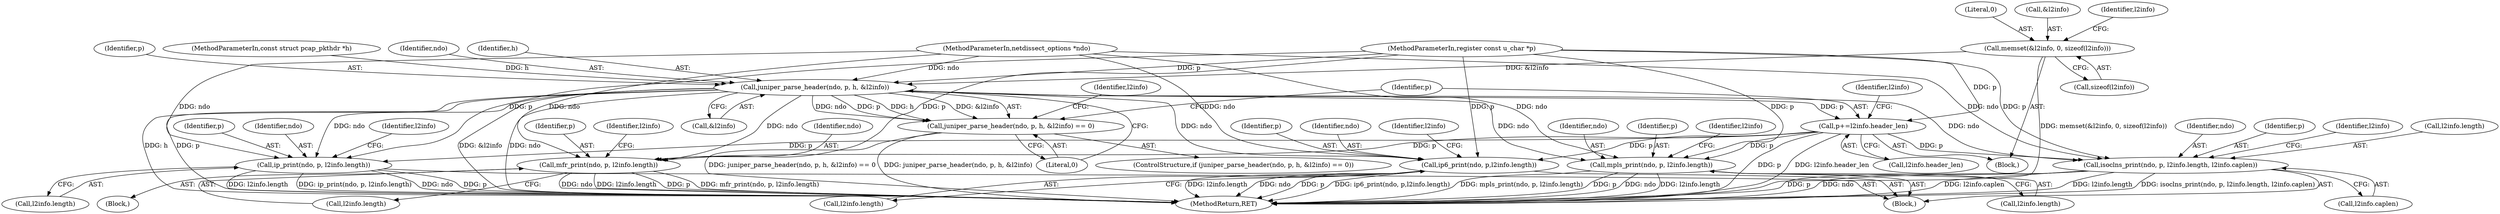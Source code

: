 digraph "1_tcpdump_1dcd10aceabbc03bf571ea32b892c522cbe923de_7@API" {
"1000110" [label="(Call,memset(&l2info, 0, sizeof(l2info)))"];
"1000123" [label="(Call,juniper_parse_header(ndo, p, h, &l2info))"];
"1000122" [label="(Call,juniper_parse_header(ndo, p, h, &l2info) == 0)"];
"1000134" [label="(Call,p+=l2info.header_len)"];
"1000146" [label="(Call,mfr_print(ndo, p, l2info.length))"];
"1000169" [label="(Call,ip_print(ndo, p, l2info.length))"];
"1000180" [label="(Call,ip6_print(ndo, p,l2info.length))"];
"1000191" [label="(Call,mpls_print(ndo, p, l2info.length))"];
"1000202" [label="(Call,isoclns_print(ndo, p, l2info.length, l2info.caplen))"];
"1000105" [label="(MethodParameterIn,netdissect_options *ndo)"];
"1000123" [label="(Call,juniper_parse_header(ndo, p, h, &l2info))"];
"1000113" [label="(Literal,0)"];
"1000146" [label="(Call,mfr_print(ndo, p, l2info.length))"];
"1000203" [label="(Identifier,ndo)"];
"1000145" [label="(Block,)"];
"1000192" [label="(Identifier,ndo)"];
"1000172" [label="(Call,l2info.length)"];
"1000142" [label="(Identifier,l2info)"];
"1000193" [label="(Identifier,p)"];
"1000183" [label="(Call,l2info.length)"];
"1000170" [label="(Identifier,ndo)"];
"1000199" [label="(Identifier,l2info)"];
"1000122" [label="(Call,juniper_parse_header(ndo, p, h, &l2info) == 0)"];
"1000204" [label="(Identifier,p)"];
"1000124" [label="(Identifier,ndo)"];
"1000136" [label="(Call,l2info.header_len)"];
"1000177" [label="(Identifier,l2info)"];
"1000147" [label="(Identifier,ndo)"];
"1000114" [label="(Call,sizeof(l2info))"];
"1000126" [label="(Identifier,h)"];
"1000181" [label="(Identifier,ndo)"];
"1000134" [label="(Call,p+=l2info.header_len)"];
"1000180" [label="(Call,ip6_print(ndo, p,l2info.length))"];
"1000294" [label="(MethodReturn,RET)"];
"1000127" [label="(Call,&l2info)"];
"1000194" [label="(Call,l2info.length)"];
"1000148" [label="(Identifier,p)"];
"1000125" [label="(Identifier,p)"];
"1000167" [label="(Block,)"];
"1000111" [label="(Call,&l2info)"];
"1000132" [label="(Identifier,l2info)"];
"1000108" [label="(Block,)"];
"1000135" [label="(Identifier,p)"];
"1000208" [label="(Call,l2info.caplen)"];
"1000188" [label="(Identifier,l2info)"];
"1000106" [label="(MethodParameterIn,const struct pcap_pkthdr *h)"];
"1000169" [label="(Call,ip_print(ndo, p, l2info.length))"];
"1000171" [label="(Identifier,p)"];
"1000191" [label="(Call,mpls_print(ndo, p, l2info.length))"];
"1000213" [label="(Identifier,l2info)"];
"1000149" [label="(Call,l2info.length)"];
"1000110" [label="(Call,memset(&l2info, 0, sizeof(l2info)))"];
"1000205" [label="(Call,l2info.length)"];
"1000107" [label="(MethodParameterIn,register const u_char *p)"];
"1000129" [label="(Literal,0)"];
"1000202" [label="(Call,isoclns_print(ndo, p, l2info.length, l2info.caplen))"];
"1000154" [label="(Identifier,l2info)"];
"1000118" [label="(Identifier,l2info)"];
"1000121" [label="(ControlStructure,if (juniper_parse_header(ndo, p, h, &l2info) == 0))"];
"1000182" [label="(Identifier,p)"];
"1000110" -> "1000108"  [label="AST: "];
"1000110" -> "1000114"  [label="CFG: "];
"1000111" -> "1000110"  [label="AST: "];
"1000113" -> "1000110"  [label="AST: "];
"1000114" -> "1000110"  [label="AST: "];
"1000118" -> "1000110"  [label="CFG: "];
"1000110" -> "1000294"  [label="DDG: memset(&l2info, 0, sizeof(l2info))"];
"1000110" -> "1000123"  [label="DDG: &l2info"];
"1000123" -> "1000122"  [label="AST: "];
"1000123" -> "1000127"  [label="CFG: "];
"1000124" -> "1000123"  [label="AST: "];
"1000125" -> "1000123"  [label="AST: "];
"1000126" -> "1000123"  [label="AST: "];
"1000127" -> "1000123"  [label="AST: "];
"1000129" -> "1000123"  [label="CFG: "];
"1000123" -> "1000294"  [label="DDG: h"];
"1000123" -> "1000294"  [label="DDG: p"];
"1000123" -> "1000294"  [label="DDG: &l2info"];
"1000123" -> "1000294"  [label="DDG: ndo"];
"1000123" -> "1000122"  [label="DDG: ndo"];
"1000123" -> "1000122"  [label="DDG: p"];
"1000123" -> "1000122"  [label="DDG: h"];
"1000123" -> "1000122"  [label="DDG: &l2info"];
"1000105" -> "1000123"  [label="DDG: ndo"];
"1000107" -> "1000123"  [label="DDG: p"];
"1000106" -> "1000123"  [label="DDG: h"];
"1000123" -> "1000134"  [label="DDG: p"];
"1000123" -> "1000146"  [label="DDG: ndo"];
"1000123" -> "1000169"  [label="DDG: ndo"];
"1000123" -> "1000180"  [label="DDG: ndo"];
"1000123" -> "1000191"  [label="DDG: ndo"];
"1000123" -> "1000202"  [label="DDG: ndo"];
"1000122" -> "1000121"  [label="AST: "];
"1000122" -> "1000129"  [label="CFG: "];
"1000129" -> "1000122"  [label="AST: "];
"1000132" -> "1000122"  [label="CFG: "];
"1000135" -> "1000122"  [label="CFG: "];
"1000122" -> "1000294"  [label="DDG: juniper_parse_header(ndo, p, h, &l2info)"];
"1000122" -> "1000294"  [label="DDG: juniper_parse_header(ndo, p, h, &l2info) == 0"];
"1000134" -> "1000108"  [label="AST: "];
"1000134" -> "1000136"  [label="CFG: "];
"1000135" -> "1000134"  [label="AST: "];
"1000136" -> "1000134"  [label="AST: "];
"1000142" -> "1000134"  [label="CFG: "];
"1000134" -> "1000294"  [label="DDG: p"];
"1000134" -> "1000294"  [label="DDG: l2info.header_len"];
"1000107" -> "1000134"  [label="DDG: p"];
"1000134" -> "1000146"  [label="DDG: p"];
"1000134" -> "1000169"  [label="DDG: p"];
"1000134" -> "1000180"  [label="DDG: p"];
"1000134" -> "1000191"  [label="DDG: p"];
"1000134" -> "1000202"  [label="DDG: p"];
"1000146" -> "1000145"  [label="AST: "];
"1000146" -> "1000149"  [label="CFG: "];
"1000147" -> "1000146"  [label="AST: "];
"1000148" -> "1000146"  [label="AST: "];
"1000149" -> "1000146"  [label="AST: "];
"1000154" -> "1000146"  [label="CFG: "];
"1000146" -> "1000294"  [label="DDG: l2info.length"];
"1000146" -> "1000294"  [label="DDG: p"];
"1000146" -> "1000294"  [label="DDG: mfr_print(ndo, p, l2info.length)"];
"1000146" -> "1000294"  [label="DDG: ndo"];
"1000105" -> "1000146"  [label="DDG: ndo"];
"1000107" -> "1000146"  [label="DDG: p"];
"1000169" -> "1000167"  [label="AST: "];
"1000169" -> "1000172"  [label="CFG: "];
"1000170" -> "1000169"  [label="AST: "];
"1000171" -> "1000169"  [label="AST: "];
"1000172" -> "1000169"  [label="AST: "];
"1000177" -> "1000169"  [label="CFG: "];
"1000169" -> "1000294"  [label="DDG: l2info.length"];
"1000169" -> "1000294"  [label="DDG: ip_print(ndo, p, l2info.length)"];
"1000169" -> "1000294"  [label="DDG: ndo"];
"1000169" -> "1000294"  [label="DDG: p"];
"1000105" -> "1000169"  [label="DDG: ndo"];
"1000107" -> "1000169"  [label="DDG: p"];
"1000180" -> "1000167"  [label="AST: "];
"1000180" -> "1000183"  [label="CFG: "];
"1000181" -> "1000180"  [label="AST: "];
"1000182" -> "1000180"  [label="AST: "];
"1000183" -> "1000180"  [label="AST: "];
"1000188" -> "1000180"  [label="CFG: "];
"1000180" -> "1000294"  [label="DDG: ndo"];
"1000180" -> "1000294"  [label="DDG: p"];
"1000180" -> "1000294"  [label="DDG: ip6_print(ndo, p,l2info.length)"];
"1000180" -> "1000294"  [label="DDG: l2info.length"];
"1000105" -> "1000180"  [label="DDG: ndo"];
"1000107" -> "1000180"  [label="DDG: p"];
"1000191" -> "1000167"  [label="AST: "];
"1000191" -> "1000194"  [label="CFG: "];
"1000192" -> "1000191"  [label="AST: "];
"1000193" -> "1000191"  [label="AST: "];
"1000194" -> "1000191"  [label="AST: "];
"1000199" -> "1000191"  [label="CFG: "];
"1000191" -> "1000294"  [label="DDG: l2info.length"];
"1000191" -> "1000294"  [label="DDG: mpls_print(ndo, p, l2info.length)"];
"1000191" -> "1000294"  [label="DDG: p"];
"1000191" -> "1000294"  [label="DDG: ndo"];
"1000105" -> "1000191"  [label="DDG: ndo"];
"1000107" -> "1000191"  [label="DDG: p"];
"1000202" -> "1000167"  [label="AST: "];
"1000202" -> "1000208"  [label="CFG: "];
"1000203" -> "1000202"  [label="AST: "];
"1000204" -> "1000202"  [label="AST: "];
"1000205" -> "1000202"  [label="AST: "];
"1000208" -> "1000202"  [label="AST: "];
"1000213" -> "1000202"  [label="CFG: "];
"1000202" -> "1000294"  [label="DDG: ndo"];
"1000202" -> "1000294"  [label="DDG: l2info.caplen"];
"1000202" -> "1000294"  [label="DDG: l2info.length"];
"1000202" -> "1000294"  [label="DDG: isoclns_print(ndo, p, l2info.length, l2info.caplen)"];
"1000202" -> "1000294"  [label="DDG: p"];
"1000105" -> "1000202"  [label="DDG: ndo"];
"1000107" -> "1000202"  [label="DDG: p"];
}
